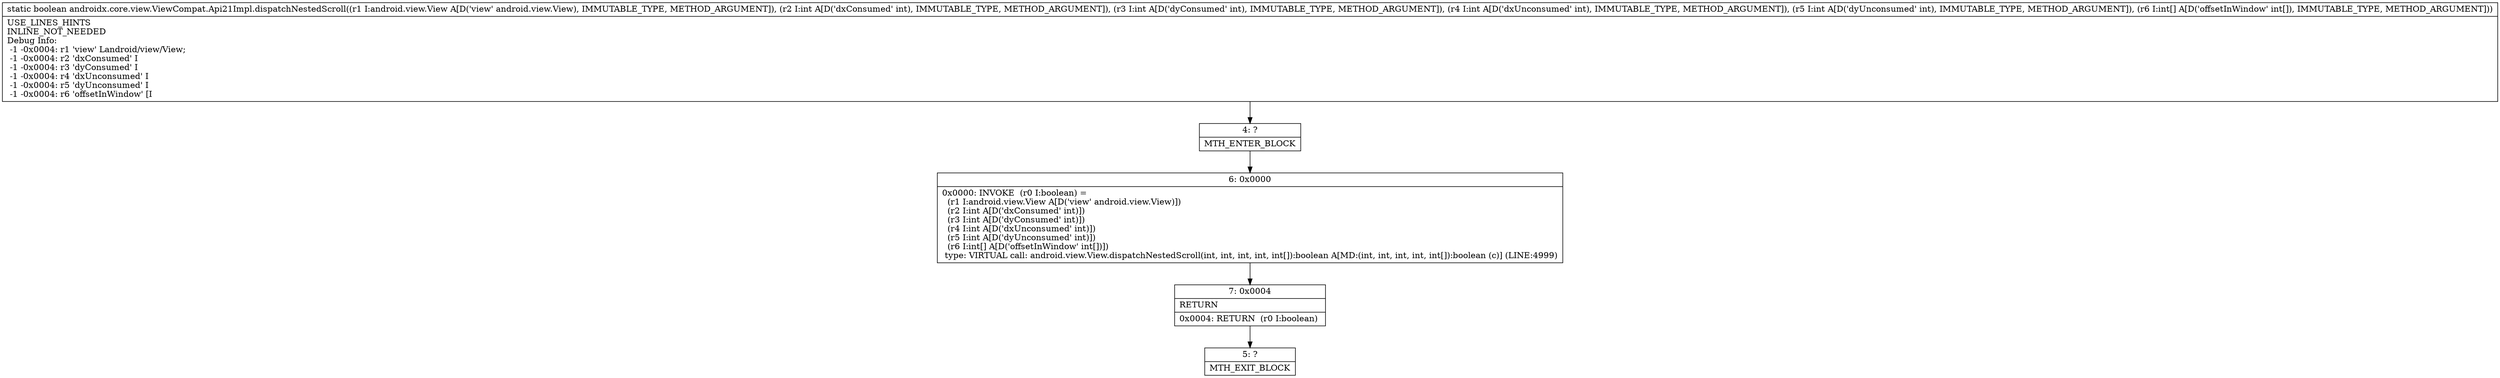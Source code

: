 digraph "CFG forandroidx.core.view.ViewCompat.Api21Impl.dispatchNestedScroll(Landroid\/view\/View;IIII[I)Z" {
Node_4 [shape=record,label="{4\:\ ?|MTH_ENTER_BLOCK\l}"];
Node_6 [shape=record,label="{6\:\ 0x0000|0x0000: INVOKE  (r0 I:boolean) = \l  (r1 I:android.view.View A[D('view' android.view.View)])\l  (r2 I:int A[D('dxConsumed' int)])\l  (r3 I:int A[D('dyConsumed' int)])\l  (r4 I:int A[D('dxUnconsumed' int)])\l  (r5 I:int A[D('dyUnconsumed' int)])\l  (r6 I:int[] A[D('offsetInWindow' int[])])\l type: VIRTUAL call: android.view.View.dispatchNestedScroll(int, int, int, int, int[]):boolean A[MD:(int, int, int, int, int[]):boolean (c)] (LINE:4999)\l}"];
Node_7 [shape=record,label="{7\:\ 0x0004|RETURN\l|0x0004: RETURN  (r0 I:boolean) \l}"];
Node_5 [shape=record,label="{5\:\ ?|MTH_EXIT_BLOCK\l}"];
MethodNode[shape=record,label="{static boolean androidx.core.view.ViewCompat.Api21Impl.dispatchNestedScroll((r1 I:android.view.View A[D('view' android.view.View), IMMUTABLE_TYPE, METHOD_ARGUMENT]), (r2 I:int A[D('dxConsumed' int), IMMUTABLE_TYPE, METHOD_ARGUMENT]), (r3 I:int A[D('dyConsumed' int), IMMUTABLE_TYPE, METHOD_ARGUMENT]), (r4 I:int A[D('dxUnconsumed' int), IMMUTABLE_TYPE, METHOD_ARGUMENT]), (r5 I:int A[D('dyUnconsumed' int), IMMUTABLE_TYPE, METHOD_ARGUMENT]), (r6 I:int[] A[D('offsetInWindow' int[]), IMMUTABLE_TYPE, METHOD_ARGUMENT]))  | USE_LINES_HINTS\lINLINE_NOT_NEEDED\lDebug Info:\l  \-1 \-0x0004: r1 'view' Landroid\/view\/View;\l  \-1 \-0x0004: r2 'dxConsumed' I\l  \-1 \-0x0004: r3 'dyConsumed' I\l  \-1 \-0x0004: r4 'dxUnconsumed' I\l  \-1 \-0x0004: r5 'dyUnconsumed' I\l  \-1 \-0x0004: r6 'offsetInWindow' [I\l}"];
MethodNode -> Node_4;Node_4 -> Node_6;
Node_6 -> Node_7;
Node_7 -> Node_5;
}

